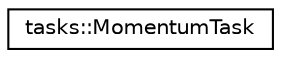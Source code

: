 digraph "Graphical Class Hierarchy"
{
  edge [fontname="Helvetica",fontsize="10",labelfontname="Helvetica",labelfontsize="10"];
  node [fontname="Helvetica",fontsize="10",shape=record];
  rankdir="LR";
  Node0 [label="tasks::MomentumTask",height=0.2,width=0.4,color="black", fillcolor="white", style="filled",URL="$classtasks_1_1MomentumTask.html"];
}
